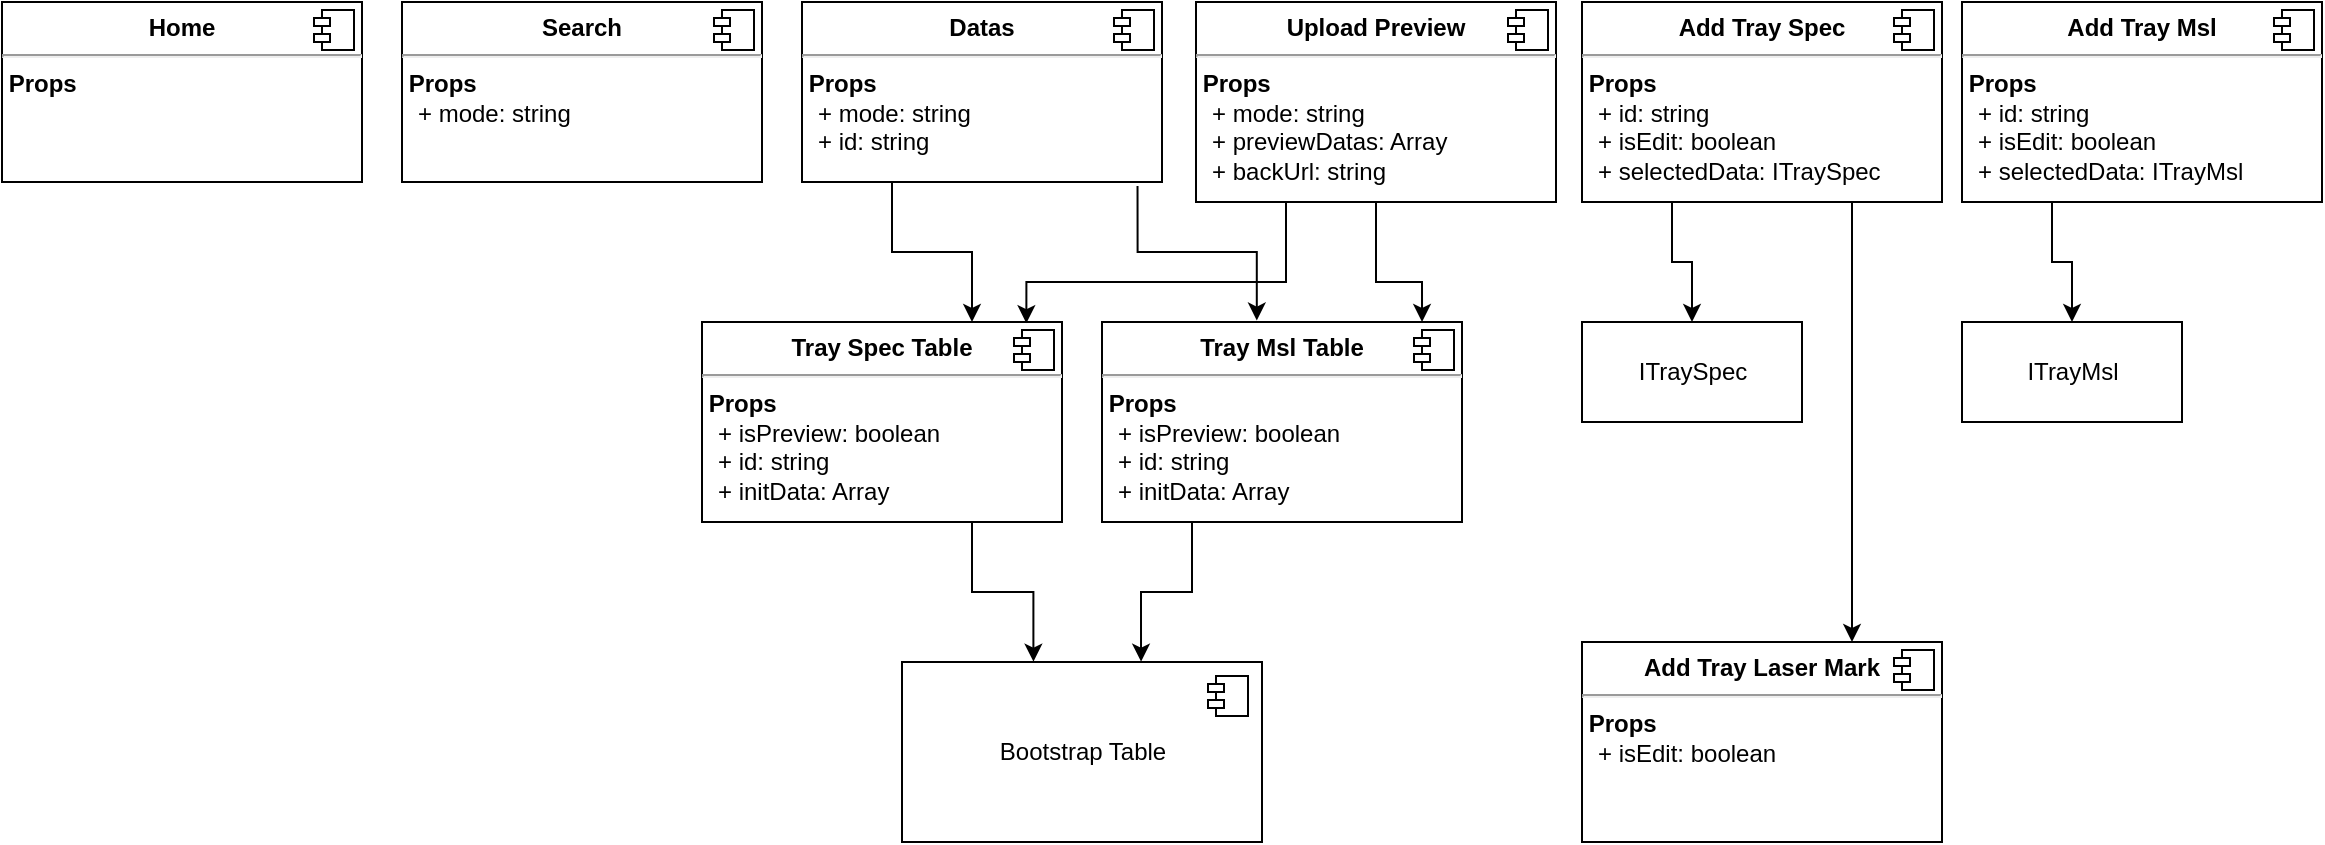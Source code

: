 <mxfile version="14.9.3" type="github">
  <diagram id="wDYHNko1UiAKOs3YfrcC" name="Page-1">
    <mxGraphModel dx="539" dy="301" grid="1" gridSize="10" guides="1" tooltips="1" connect="1" arrows="1" fold="1" page="1" pageScale="1" pageWidth="827" pageHeight="1169" math="0" shadow="0">
      <root>
        <mxCell id="0" />
        <mxCell id="1" parent="0" />
        <mxCell id="va0KAYCpl6X4OBdTN759-3" value="&lt;p style=&quot;margin: 0px ; margin-top: 6px ; text-align: center&quot;&gt;&lt;b&gt;Search&lt;/b&gt;&lt;/p&gt;&lt;hr&gt;&lt;b&gt;&amp;nbsp;Props&lt;/b&gt;&lt;br&gt;&lt;p style=&quot;margin: 0px 0px 0px 8px&quot;&gt;+ mode: string&lt;/p&gt;" style="align=left;overflow=fill;html=1;dropTarget=0;" vertex="1" parent="1">
          <mxGeometry x="250" y="120" width="180" height="90" as="geometry" />
        </mxCell>
        <mxCell id="va0KAYCpl6X4OBdTN759-4" value="" style="shape=component;jettyWidth=8;jettyHeight=4;" vertex="1" parent="va0KAYCpl6X4OBdTN759-3">
          <mxGeometry x="1" width="20" height="20" relative="1" as="geometry">
            <mxPoint x="-24" y="4" as="offset" />
          </mxGeometry>
        </mxCell>
        <mxCell id="va0KAYCpl6X4OBdTN759-8" value="&lt;p style=&quot;margin: 0px ; margin-top: 6px ; text-align: center&quot;&gt;&lt;b&gt;Home&lt;/b&gt;&lt;/p&gt;&lt;hr&gt;&amp;nbsp;&lt;b&gt;Props&lt;/b&gt;&lt;br&gt;&lt;p style=&quot;margin: 0px ; margin-left: 8px&quot;&gt;&lt;br&gt;&lt;/p&gt;" style="align=left;overflow=fill;html=1;dropTarget=0;" vertex="1" parent="1">
          <mxGeometry x="50" y="120" width="180" height="90" as="geometry" />
        </mxCell>
        <mxCell id="va0KAYCpl6X4OBdTN759-9" value="" style="shape=component;jettyWidth=8;jettyHeight=4;" vertex="1" parent="va0KAYCpl6X4OBdTN759-8">
          <mxGeometry x="1" width="20" height="20" relative="1" as="geometry">
            <mxPoint x="-24" y="4" as="offset" />
          </mxGeometry>
        </mxCell>
        <mxCell id="va0KAYCpl6X4OBdTN759-22" style="edgeStyle=orthogonalEdgeStyle;rounded=0;orthogonalLoop=1;jettySize=auto;html=1;exitX=0.75;exitY=1;exitDx=0;exitDy=0;entryX=0.365;entryY=-0.002;entryDx=0;entryDy=0;entryPerimeter=0;" edge="1" parent="1" source="va0KAYCpl6X4OBdTN759-10" target="va0KAYCpl6X4OBdTN759-18">
          <mxGeometry relative="1" as="geometry">
            <mxPoint x="566" y="445" as="targetPoint" />
          </mxGeometry>
        </mxCell>
        <mxCell id="va0KAYCpl6X4OBdTN759-10" value="&lt;p style=&quot;margin: 0px ; margin-top: 6px ; text-align: center&quot;&gt;&lt;b&gt;Tray Spec Table&lt;/b&gt;&lt;br&gt;&lt;/p&gt;&lt;hr&gt;&amp;nbsp;&lt;b&gt;Props&lt;/b&gt;&lt;br&gt;&lt;p style=&quot;margin: 0px ; margin-left: 8px&quot;&gt;+ isPreview: boolean&lt;/p&gt;&lt;p style=&quot;margin: 0px ; margin-left: 8px&quot;&gt;+ id: string&lt;/p&gt;&lt;p style=&quot;margin: 0px ; margin-left: 8px&quot;&gt;+ initData: Array&lt;br&gt;&lt;br&gt;&lt;/p&gt;" style="align=left;overflow=fill;html=1;dropTarget=0;" vertex="1" parent="1">
          <mxGeometry x="400" y="280" width="180" height="100" as="geometry" />
        </mxCell>
        <mxCell id="va0KAYCpl6X4OBdTN759-11" value="" style="shape=component;jettyWidth=8;jettyHeight=4;" vertex="1" parent="va0KAYCpl6X4OBdTN759-10">
          <mxGeometry x="1" width="20" height="20" relative="1" as="geometry">
            <mxPoint x="-24" y="4" as="offset" />
          </mxGeometry>
        </mxCell>
        <mxCell id="va0KAYCpl6X4OBdTN759-20" style="edgeStyle=orthogonalEdgeStyle;rounded=0;orthogonalLoop=1;jettySize=auto;html=1;exitX=0.25;exitY=1;exitDx=0;exitDy=0;entryX=0.75;entryY=0;entryDx=0;entryDy=0;" edge="1" parent="1" source="va0KAYCpl6X4OBdTN759-12" target="va0KAYCpl6X4OBdTN759-10">
          <mxGeometry relative="1" as="geometry" />
        </mxCell>
        <mxCell id="va0KAYCpl6X4OBdTN759-21" style="edgeStyle=orthogonalEdgeStyle;rounded=0;orthogonalLoop=1;jettySize=auto;html=1;exitX=0.932;exitY=1.022;exitDx=0;exitDy=0;entryX=0.43;entryY=-0.007;entryDx=0;entryDy=0;entryPerimeter=0;exitPerimeter=0;" edge="1" parent="1" source="va0KAYCpl6X4OBdTN759-12" target="va0KAYCpl6X4OBdTN759-16">
          <mxGeometry relative="1" as="geometry" />
        </mxCell>
        <mxCell id="va0KAYCpl6X4OBdTN759-12" value="&lt;p style=&quot;margin: 0px ; margin-top: 6px ; text-align: center&quot;&gt;&lt;b&gt;Datas&lt;/b&gt;&lt;/p&gt;&lt;hr&gt;&lt;b&gt;&amp;nbsp;Props&lt;/b&gt;&lt;br&gt;&lt;p style=&quot;margin: 0px 0px 0px 8px&quot;&gt;+ mode: string&lt;/p&gt;&lt;p style=&quot;margin: 0px 0px 0px 8px&quot;&gt;+ id: string&lt;/p&gt;" style="align=left;overflow=fill;html=1;dropTarget=0;" vertex="1" parent="1">
          <mxGeometry x="450" y="120" width="180" height="90" as="geometry" />
        </mxCell>
        <mxCell id="va0KAYCpl6X4OBdTN759-13" value="" style="shape=component;jettyWidth=8;jettyHeight=4;" vertex="1" parent="va0KAYCpl6X4OBdTN759-12">
          <mxGeometry x="1" width="20" height="20" relative="1" as="geometry">
            <mxPoint x="-24" y="4" as="offset" />
          </mxGeometry>
        </mxCell>
        <mxCell id="va0KAYCpl6X4OBdTN759-25" style="edgeStyle=orthogonalEdgeStyle;rounded=0;orthogonalLoop=1;jettySize=auto;html=1;exitX=0.25;exitY=1;exitDx=0;exitDy=0;entryX=0.664;entryY=-0.002;entryDx=0;entryDy=0;entryPerimeter=0;" edge="1" parent="1" source="va0KAYCpl6X4OBdTN759-16" target="va0KAYCpl6X4OBdTN759-18">
          <mxGeometry relative="1" as="geometry" />
        </mxCell>
        <mxCell id="va0KAYCpl6X4OBdTN759-16" value="&lt;p style=&quot;margin: 0px ; margin-top: 6px ; text-align: center&quot;&gt;&lt;b&gt;Tray Msl Table&lt;/b&gt;&lt;br&gt;&lt;/p&gt;&lt;hr&gt;&amp;nbsp;&lt;b&gt;Props&lt;/b&gt;&lt;br&gt;&lt;p style=&quot;margin: 0px ; margin-left: 8px&quot;&gt;+ isPreview: boolean&lt;/p&gt;&lt;p style=&quot;margin: 0px ; margin-left: 8px&quot;&gt;+ id: string&lt;/p&gt;&lt;p style=&quot;margin: 0px ; margin-left: 8px&quot;&gt;+ initData: Array&lt;br&gt;&lt;br&gt;&lt;/p&gt;" style="align=left;overflow=fill;html=1;dropTarget=0;" vertex="1" parent="1">
          <mxGeometry x="600" y="280" width="180" height="100" as="geometry" />
        </mxCell>
        <mxCell id="va0KAYCpl6X4OBdTN759-17" value="" style="shape=component;jettyWidth=8;jettyHeight=4;" vertex="1" parent="va0KAYCpl6X4OBdTN759-16">
          <mxGeometry x="1" width="20" height="20" relative="1" as="geometry">
            <mxPoint x="-24" y="4" as="offset" />
          </mxGeometry>
        </mxCell>
        <mxCell id="va0KAYCpl6X4OBdTN759-18" value="Bootstrap Table" style="html=1;dropTarget=0;" vertex="1" parent="1">
          <mxGeometry x="500" y="450" width="180" height="90" as="geometry" />
        </mxCell>
        <mxCell id="va0KAYCpl6X4OBdTN759-19" value="" style="shape=module;jettyWidth=8;jettyHeight=4;" vertex="1" parent="va0KAYCpl6X4OBdTN759-18">
          <mxGeometry x="1" width="20" height="20" relative="1" as="geometry">
            <mxPoint x="-27" y="7" as="offset" />
          </mxGeometry>
        </mxCell>
        <mxCell id="va0KAYCpl6X4OBdTN759-28" style="edgeStyle=orthogonalEdgeStyle;rounded=0;orthogonalLoop=1;jettySize=auto;html=1;exitX=0.25;exitY=1;exitDx=0;exitDy=0;entryX=0.901;entryY=0.006;entryDx=0;entryDy=0;entryPerimeter=0;" edge="1" parent="1" source="va0KAYCpl6X4OBdTN759-26" target="va0KAYCpl6X4OBdTN759-10">
          <mxGeometry relative="1" as="geometry">
            <Array as="points">
              <mxPoint x="692" y="260" />
              <mxPoint x="562" y="260" />
            </Array>
          </mxGeometry>
        </mxCell>
        <mxCell id="va0KAYCpl6X4OBdTN759-29" style="edgeStyle=orthogonalEdgeStyle;rounded=0;orthogonalLoop=1;jettySize=auto;html=1;exitX=0.5;exitY=1;exitDx=0;exitDy=0;entryX=0.889;entryY=0;entryDx=0;entryDy=0;entryPerimeter=0;" edge="1" parent="1" source="va0KAYCpl6X4OBdTN759-26" target="va0KAYCpl6X4OBdTN759-16">
          <mxGeometry relative="1" as="geometry">
            <Array as="points">
              <mxPoint x="737" y="260" />
              <mxPoint x="760" y="260" />
            </Array>
          </mxGeometry>
        </mxCell>
        <mxCell id="va0KAYCpl6X4OBdTN759-26" value="&lt;p style=&quot;margin: 0px ; margin-top: 6px ; text-align: center&quot;&gt;&lt;b&gt;Upload Preview&lt;/b&gt;&lt;/p&gt;&lt;hr&gt;&lt;b&gt;&amp;nbsp;Props&lt;/b&gt;&lt;br&gt;&lt;p style=&quot;margin: 0px 0px 0px 8px&quot;&gt;+ mode: string&lt;/p&gt;&lt;p style=&quot;margin: 0px 0px 0px 8px&quot;&gt;+ previewDatas: Array&lt;/p&gt;&lt;p style=&quot;margin: 0px 0px 0px 8px&quot;&gt;+ backUrl: string&lt;/p&gt;" style="align=left;overflow=fill;html=1;dropTarget=0;" vertex="1" parent="1">
          <mxGeometry x="647" y="120" width="180" height="100" as="geometry" />
        </mxCell>
        <mxCell id="va0KAYCpl6X4OBdTN759-27" value="" style="shape=component;jettyWidth=8;jettyHeight=4;" vertex="1" parent="va0KAYCpl6X4OBdTN759-26">
          <mxGeometry x="1" width="20" height="20" relative="1" as="geometry">
            <mxPoint x="-24" y="4" as="offset" />
          </mxGeometry>
        </mxCell>
        <mxCell id="va0KAYCpl6X4OBdTN759-36" style="edgeStyle=orthogonalEdgeStyle;rounded=0;orthogonalLoop=1;jettySize=auto;html=1;exitX=0.25;exitY=1;exitDx=0;exitDy=0;" edge="1" parent="1" source="va0KAYCpl6X4OBdTN759-30" target="va0KAYCpl6X4OBdTN759-32">
          <mxGeometry relative="1" as="geometry" />
        </mxCell>
        <mxCell id="va0KAYCpl6X4OBdTN759-40" style="edgeStyle=orthogonalEdgeStyle;rounded=0;orthogonalLoop=1;jettySize=auto;html=1;exitX=0.75;exitY=1;exitDx=0;exitDy=0;entryX=0.75;entryY=0;entryDx=0;entryDy=0;" edge="1" parent="1" source="va0KAYCpl6X4OBdTN759-30" target="va0KAYCpl6X4OBdTN759-38">
          <mxGeometry relative="1" as="geometry" />
        </mxCell>
        <mxCell id="va0KAYCpl6X4OBdTN759-30" value="&lt;p style=&quot;margin: 0px ; margin-top: 6px ; text-align: center&quot;&gt;&lt;b&gt;Add Tray Spec&lt;/b&gt;&lt;/p&gt;&lt;hr&gt;&lt;b&gt;&amp;nbsp;Props&lt;/b&gt;&lt;br&gt;&lt;p style=&quot;margin: 0px 0px 0px 8px&quot;&gt;+ id: string&lt;/p&gt;&lt;p style=&quot;margin: 0px 0px 0px 8px&quot;&gt;+ isEdit: boolean&lt;/p&gt;&lt;p style=&quot;margin: 0px 0px 0px 8px&quot;&gt;+ selectedData: ITraySpec&lt;/p&gt;" style="align=left;overflow=fill;html=1;dropTarget=0;" vertex="1" parent="1">
          <mxGeometry x="840" y="120" width="180" height="100" as="geometry" />
        </mxCell>
        <mxCell id="va0KAYCpl6X4OBdTN759-31" value="" style="shape=component;jettyWidth=8;jettyHeight=4;" vertex="1" parent="va0KAYCpl6X4OBdTN759-30">
          <mxGeometry x="1" width="20" height="20" relative="1" as="geometry">
            <mxPoint x="-24" y="4" as="offset" />
          </mxGeometry>
        </mxCell>
        <mxCell id="va0KAYCpl6X4OBdTN759-32" value="ITraySpec" style="html=1;" vertex="1" parent="1">
          <mxGeometry x="840" y="280" width="110" height="50" as="geometry" />
        </mxCell>
        <mxCell id="va0KAYCpl6X4OBdTN759-37" style="edgeStyle=orthogonalEdgeStyle;rounded=0;orthogonalLoop=1;jettySize=auto;html=1;exitX=0.25;exitY=1;exitDx=0;exitDy=0;entryX=0.5;entryY=0;entryDx=0;entryDy=0;" edge="1" parent="1" source="va0KAYCpl6X4OBdTN759-33" target="va0KAYCpl6X4OBdTN759-35">
          <mxGeometry relative="1" as="geometry" />
        </mxCell>
        <mxCell id="va0KAYCpl6X4OBdTN759-33" value="&lt;p style=&quot;margin: 0px ; margin-top: 6px ; text-align: center&quot;&gt;&lt;b&gt;Add Tray Msl&lt;/b&gt;&lt;/p&gt;&lt;hr&gt;&lt;b&gt;&amp;nbsp;Props&lt;/b&gt;&lt;br&gt;&lt;p style=&quot;margin: 0px 0px 0px 8px&quot;&gt;+ id: string&lt;/p&gt;&lt;p style=&quot;margin: 0px 0px 0px 8px&quot;&gt;+ isEdit: boolean&lt;/p&gt;&lt;p style=&quot;margin: 0px 0px 0px 8px&quot;&gt;+ selectedData: ITrayMsl&lt;/p&gt;" style="align=left;overflow=fill;html=1;dropTarget=0;" vertex="1" parent="1">
          <mxGeometry x="1030" y="120" width="180" height="100" as="geometry" />
        </mxCell>
        <mxCell id="va0KAYCpl6X4OBdTN759-34" value="" style="shape=component;jettyWidth=8;jettyHeight=4;" vertex="1" parent="va0KAYCpl6X4OBdTN759-33">
          <mxGeometry x="1" width="20" height="20" relative="1" as="geometry">
            <mxPoint x="-24" y="4" as="offset" />
          </mxGeometry>
        </mxCell>
        <mxCell id="va0KAYCpl6X4OBdTN759-35" value="ITrayMsl" style="html=1;" vertex="1" parent="1">
          <mxGeometry x="1030" y="280" width="110" height="50" as="geometry" />
        </mxCell>
        <mxCell id="va0KAYCpl6X4OBdTN759-38" value="&lt;p style=&quot;margin: 0px ; margin-top: 6px ; text-align: center&quot;&gt;&lt;b&gt;Add Tray Laser Mark&lt;/b&gt;&lt;/p&gt;&lt;hr&gt;&lt;b&gt;&amp;nbsp;Props&lt;/b&gt;&lt;p style=&quot;margin: 0px 0px 0px 8px&quot;&gt;+ isEdit: boolean&lt;br&gt;&lt;/p&gt;" style="align=left;overflow=fill;html=1;dropTarget=0;" vertex="1" parent="1">
          <mxGeometry x="840" y="440" width="180" height="100" as="geometry" />
        </mxCell>
        <mxCell id="va0KAYCpl6X4OBdTN759-39" value="" style="shape=component;jettyWidth=8;jettyHeight=4;" vertex="1" parent="va0KAYCpl6X4OBdTN759-38">
          <mxGeometry x="1" width="20" height="20" relative="1" as="geometry">
            <mxPoint x="-24" y="4" as="offset" />
          </mxGeometry>
        </mxCell>
      </root>
    </mxGraphModel>
  </diagram>
</mxfile>
